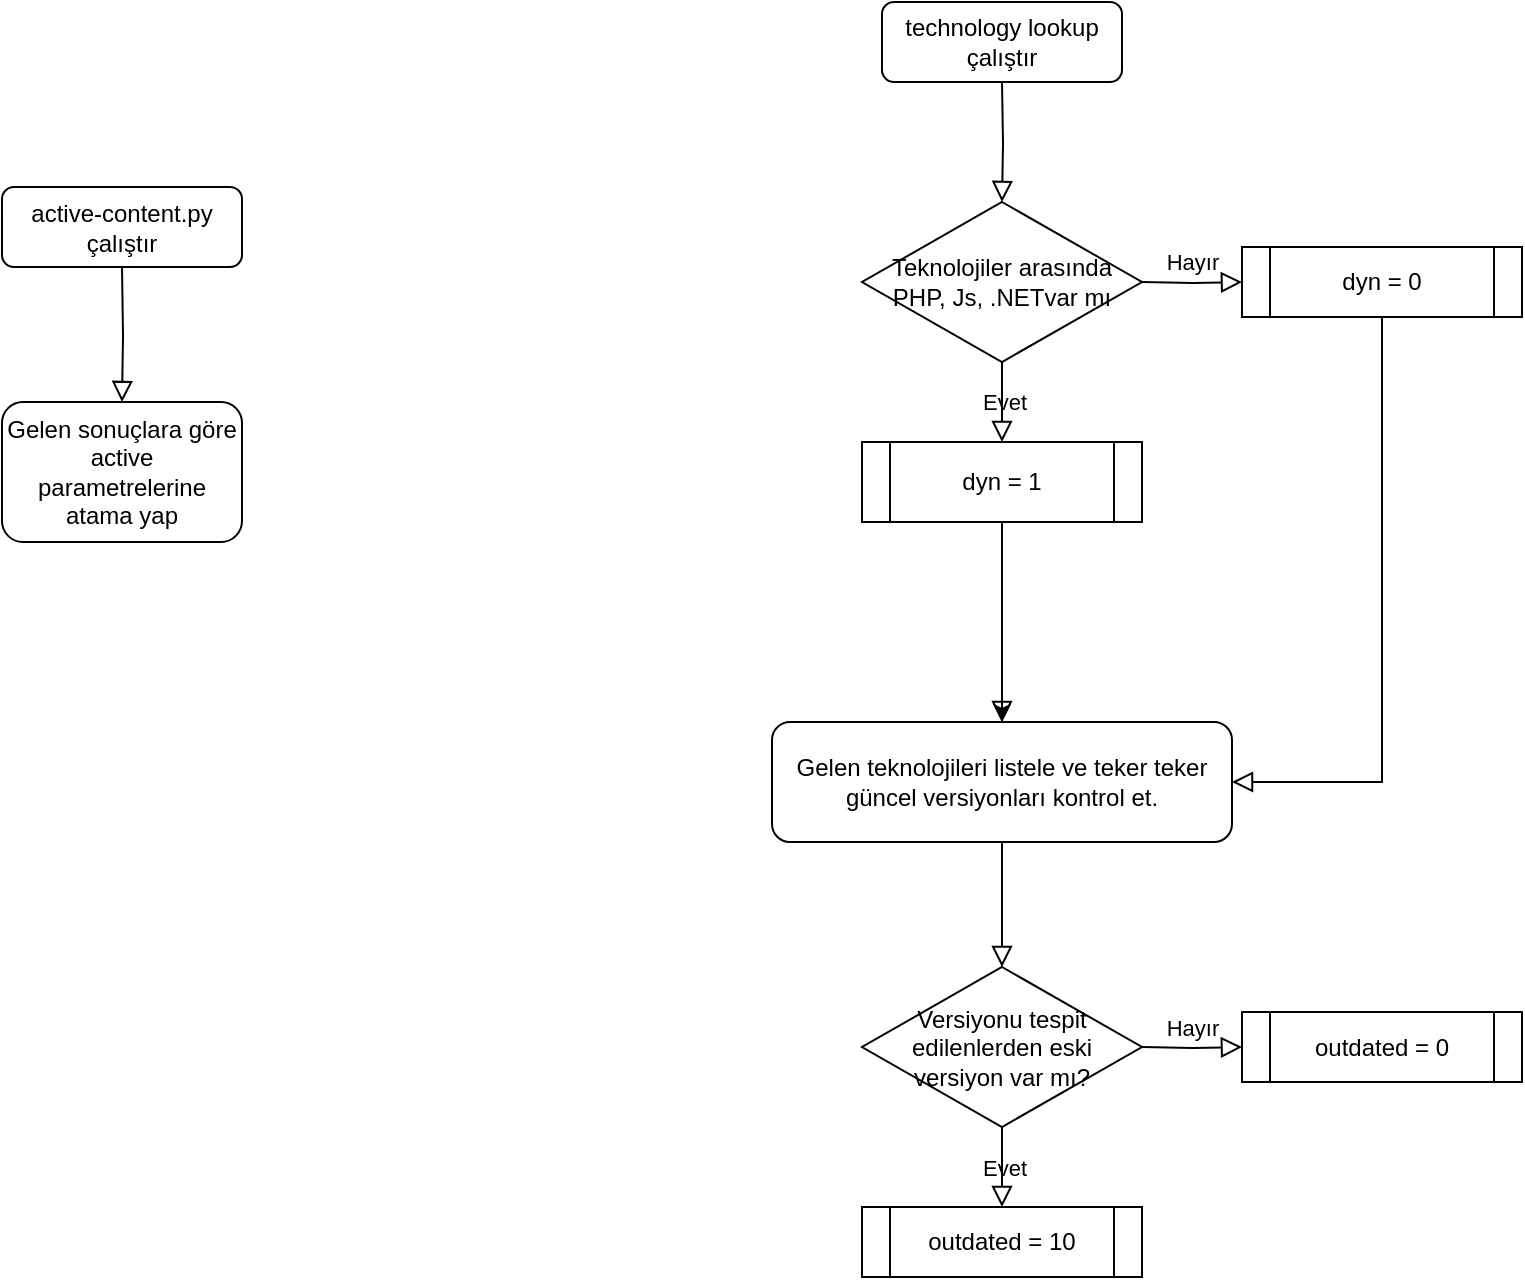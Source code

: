 <mxfile version="22.1.4" type="device">
  <diagram id="C5RBs43oDa-KdzZeNtuy" name="Page-1">
    <mxGraphModel dx="1434" dy="907" grid="1" gridSize="10" guides="1" tooltips="1" connect="1" arrows="1" fold="1" page="1" pageScale="1" pageWidth="827" pageHeight="1169" math="0" shadow="0">
      <root>
        <mxCell id="WIyWlLk6GJQsqaUBKTNV-0" />
        <mxCell id="WIyWlLk6GJQsqaUBKTNV-1" parent="WIyWlLk6GJQsqaUBKTNV-0" />
        <mxCell id="aSojN3mxSNMVksjIEIrh-1" value="Versiyonu tespit edilenlerden eski versiyon var mı?" style="rhombus;whiteSpace=wrap;html=1;" vertex="1" parent="WIyWlLk6GJQsqaUBKTNV-1">
          <mxGeometry x="540" y="482.5" width="140" height="80" as="geometry" />
        </mxCell>
        <mxCell id="aSojN3mxSNMVksjIEIrh-3" value="Hayır" style="rounded=0;html=1;jettySize=auto;orthogonalLoop=1;fontSize=11;endArrow=block;endFill=0;endSize=8;strokeWidth=1;shadow=0;labelBackgroundColor=none;edgeStyle=orthogonalEdgeStyle;entryX=0;entryY=0.5;entryDx=0;entryDy=0;" edge="1" parent="WIyWlLk6GJQsqaUBKTNV-1" target="aSojN3mxSNMVksjIEIrh-5">
          <mxGeometry x="0.021" y="10" relative="1" as="geometry">
            <mxPoint x="680" y="522.5" as="sourcePoint" />
            <mxPoint x="730" y="522.5" as="targetPoint" />
            <mxPoint as="offset" />
          </mxGeometry>
        </mxCell>
        <mxCell id="aSojN3mxSNMVksjIEIrh-4" value="Evet" style="rounded=0;html=1;jettySize=auto;orthogonalLoop=1;fontSize=11;endArrow=block;endFill=0;endSize=8;strokeWidth=1;shadow=0;labelBackgroundColor=none;edgeStyle=orthogonalEdgeStyle;exitX=0.5;exitY=1;exitDx=0;exitDy=0;" edge="1" parent="WIyWlLk6GJQsqaUBKTNV-1" source="aSojN3mxSNMVksjIEIrh-1">
          <mxGeometry relative="1" as="geometry">
            <mxPoint x="610" y="572.5" as="sourcePoint" />
            <mxPoint x="610" y="602.5" as="targetPoint" />
          </mxGeometry>
        </mxCell>
        <mxCell id="aSojN3mxSNMVksjIEIrh-5" value="outdated = 0" style="shape=process;whiteSpace=wrap;html=1;backgroundOutline=1;" vertex="1" parent="WIyWlLk6GJQsqaUBKTNV-1">
          <mxGeometry x="730" y="505" width="140" height="35" as="geometry" />
        </mxCell>
        <mxCell id="aSojN3mxSNMVksjIEIrh-6" value="outdated = 10" style="shape=process;whiteSpace=wrap;html=1;backgroundOutline=1;" vertex="1" parent="WIyWlLk6GJQsqaUBKTNV-1">
          <mxGeometry x="540" y="602.5" width="140" height="35" as="geometry" />
        </mxCell>
        <mxCell id="aSojN3mxSNMVksjIEIrh-14" value="active-content.py çalıştır" style="rounded=1;whiteSpace=wrap;html=1;" vertex="1" parent="WIyWlLk6GJQsqaUBKTNV-1">
          <mxGeometry x="110" y="92.5" width="120" height="40" as="geometry" />
        </mxCell>
        <mxCell id="aSojN3mxSNMVksjIEIrh-16" value="" style="rounded=0;html=1;jettySize=auto;orthogonalLoop=1;fontSize=11;endArrow=block;endFill=0;endSize=8;strokeWidth=1;shadow=0;labelBackgroundColor=none;edgeStyle=orthogonalEdgeStyle;entryX=0.5;entryY=0;entryDx=0;entryDy=0;" edge="1" parent="WIyWlLk6GJQsqaUBKTNV-1" target="aSojN3mxSNMVksjIEIrh-34">
          <mxGeometry relative="1" as="geometry">
            <mxPoint x="170" y="132.5" as="sourcePoint" />
            <mxPoint x="170" y="192.5" as="targetPoint" />
          </mxGeometry>
        </mxCell>
        <mxCell id="aSojN3mxSNMVksjIEIrh-21" value="Gelen teknolojileri listele ve teker teker güncel versiyonları kontrol et." style="rounded=1;whiteSpace=wrap;html=1;" vertex="1" parent="WIyWlLk6GJQsqaUBKTNV-1">
          <mxGeometry x="495" y="360" width="230" height="60" as="geometry" />
        </mxCell>
        <mxCell id="aSojN3mxSNMVksjIEIrh-22" value="" style="rounded=0;html=1;jettySize=auto;orthogonalLoop=1;fontSize=11;endArrow=block;endFill=0;endSize=8;strokeWidth=1;shadow=0;labelBackgroundColor=none;edgeStyle=orthogonalEdgeStyle;entryX=0.5;entryY=0;entryDx=0;entryDy=0;exitX=0.5;exitY=1;exitDx=0;exitDy=0;" edge="1" parent="WIyWlLk6GJQsqaUBKTNV-1" source="aSojN3mxSNMVksjIEIrh-21" target="aSojN3mxSNMVksjIEIrh-1">
          <mxGeometry relative="1" as="geometry">
            <mxPoint x="609.5" y="432.5" as="sourcePoint" />
            <mxPoint x="609.5" y="515.5" as="targetPoint" />
          </mxGeometry>
        </mxCell>
        <mxCell id="aSojN3mxSNMVksjIEIrh-24" value="" style="rounded=0;html=1;jettySize=auto;orthogonalLoop=1;fontSize=11;endArrow=block;endFill=0;endSize=8;strokeWidth=1;shadow=0;labelBackgroundColor=none;edgeStyle=orthogonalEdgeStyle;" edge="1" parent="WIyWlLk6GJQsqaUBKTNV-1" source="aSojN3mxSNMVksjIEIrh-31" target="aSojN3mxSNMVksjIEIrh-21">
          <mxGeometry relative="1" as="geometry">
            <mxPoint x="610" y="260" as="sourcePoint" />
            <mxPoint x="610" y="360" as="targetPoint" />
          </mxGeometry>
        </mxCell>
        <mxCell id="aSojN3mxSNMVksjIEIrh-25" value="technology lookup çalıştır" style="rounded=1;whiteSpace=wrap;html=1;" vertex="1" parent="WIyWlLk6GJQsqaUBKTNV-1">
          <mxGeometry x="550" width="120" height="40" as="geometry" />
        </mxCell>
        <mxCell id="aSojN3mxSNMVksjIEIrh-26" value="Teknolojiler arasında PHP, Js, .NETvar mı" style="rhombus;whiteSpace=wrap;html=1;" vertex="1" parent="WIyWlLk6GJQsqaUBKTNV-1">
          <mxGeometry x="540" y="100" width="140" height="80" as="geometry" />
        </mxCell>
        <mxCell id="aSojN3mxSNMVksjIEIrh-27" value="" style="rounded=0;html=1;jettySize=auto;orthogonalLoop=1;fontSize=11;endArrow=block;endFill=0;endSize=8;strokeWidth=1;shadow=0;labelBackgroundColor=none;edgeStyle=orthogonalEdgeStyle;entryX=0.5;entryY=0;entryDx=0;entryDy=0;" edge="1" parent="WIyWlLk6GJQsqaUBKTNV-1" target="aSojN3mxSNMVksjIEIrh-26">
          <mxGeometry relative="1" as="geometry">
            <mxPoint x="610" y="40" as="sourcePoint" />
            <mxPoint x="610" y="100" as="targetPoint" />
          </mxGeometry>
        </mxCell>
        <mxCell id="aSojN3mxSNMVksjIEIrh-28" value="Hayır" style="rounded=0;html=1;jettySize=auto;orthogonalLoop=1;fontSize=11;endArrow=block;endFill=0;endSize=8;strokeWidth=1;shadow=0;labelBackgroundColor=none;edgeStyle=orthogonalEdgeStyle;entryX=0;entryY=0.5;entryDx=0;entryDy=0;" edge="1" parent="WIyWlLk6GJQsqaUBKTNV-1" target="aSojN3mxSNMVksjIEIrh-30">
          <mxGeometry x="0.021" y="10" relative="1" as="geometry">
            <mxPoint x="680" y="140" as="sourcePoint" />
            <mxPoint x="730" y="140" as="targetPoint" />
            <mxPoint as="offset" />
          </mxGeometry>
        </mxCell>
        <mxCell id="aSojN3mxSNMVksjIEIrh-29" value="Evet" style="rounded=0;html=1;jettySize=auto;orthogonalLoop=1;fontSize=11;endArrow=block;endFill=0;endSize=8;strokeWidth=1;shadow=0;labelBackgroundColor=none;edgeStyle=orthogonalEdgeStyle;exitX=0.5;exitY=1;exitDx=0;exitDy=0;" edge="1" parent="WIyWlLk6GJQsqaUBKTNV-1" source="aSojN3mxSNMVksjIEIrh-26">
          <mxGeometry relative="1" as="geometry">
            <mxPoint x="610" y="190" as="sourcePoint" />
            <mxPoint x="610" y="220" as="targetPoint" />
          </mxGeometry>
        </mxCell>
        <mxCell id="aSojN3mxSNMVksjIEIrh-30" value="dyn = 0" style="shape=process;whiteSpace=wrap;html=1;backgroundOutline=1;" vertex="1" parent="WIyWlLk6GJQsqaUBKTNV-1">
          <mxGeometry x="730" y="122.5" width="140" height="35" as="geometry" />
        </mxCell>
        <mxCell id="aSojN3mxSNMVksjIEIrh-33" value="" style="edgeStyle=orthogonalEdgeStyle;rounded=0;orthogonalLoop=1;jettySize=auto;html=1;" edge="1" parent="WIyWlLk6GJQsqaUBKTNV-1" source="aSojN3mxSNMVksjIEIrh-31" target="aSojN3mxSNMVksjIEIrh-21">
          <mxGeometry relative="1" as="geometry" />
        </mxCell>
        <mxCell id="aSojN3mxSNMVksjIEIrh-31" value="dyn = 1" style="shape=process;whiteSpace=wrap;html=1;backgroundOutline=1;" vertex="1" parent="WIyWlLk6GJQsqaUBKTNV-1">
          <mxGeometry x="540" y="220" width="140" height="40" as="geometry" />
        </mxCell>
        <mxCell id="aSojN3mxSNMVksjIEIrh-32" value="" style="rounded=0;html=1;jettySize=auto;orthogonalLoop=1;fontSize=11;endArrow=block;endFill=0;endSize=8;strokeWidth=1;shadow=0;labelBackgroundColor=none;edgeStyle=orthogonalEdgeStyle;entryX=1;entryY=0.5;entryDx=0;entryDy=0;exitX=0.5;exitY=1;exitDx=0;exitDy=0;" edge="1" parent="WIyWlLk6GJQsqaUBKTNV-1" source="aSojN3mxSNMVksjIEIrh-30" target="aSojN3mxSNMVksjIEIrh-21">
          <mxGeometry relative="1" as="geometry">
            <mxPoint x="620" y="270" as="sourcePoint" />
            <mxPoint x="620" y="370" as="targetPoint" />
          </mxGeometry>
        </mxCell>
        <mxCell id="aSojN3mxSNMVksjIEIrh-34" value="Gelen sonuçlara göre active parametrelerine atama yap" style="rounded=1;whiteSpace=wrap;html=1;" vertex="1" parent="WIyWlLk6GJQsqaUBKTNV-1">
          <mxGeometry x="110" y="200" width="120" height="70" as="geometry" />
        </mxCell>
      </root>
    </mxGraphModel>
  </diagram>
</mxfile>
